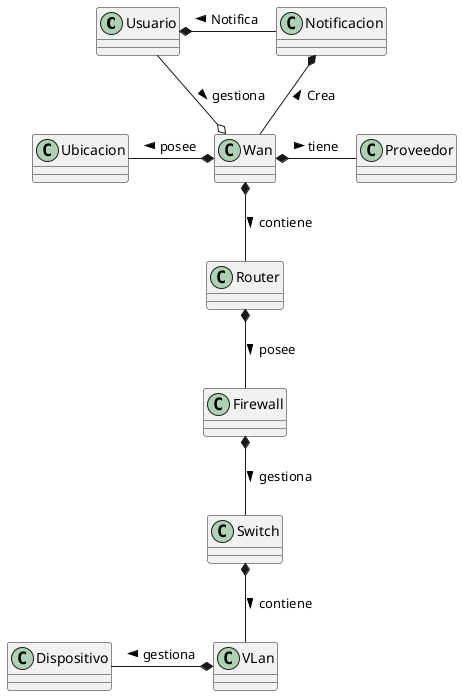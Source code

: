 @startuml ModeloDeDominio
class Usuario
class Wan
class Router
class Ubicacion
class Firewall
class Switch
class Dispositivo
class Notificacion

Usuario --o Wan : gestiona >


Wan *-l- Ubicacion : posee >
Wan *-r- Proveedor : tiene >
Wan *-- Router : contiene >

Notificacion -l-* Usuario : Notifica >
Notificacion *-- Wan : Crea <

Router *-- Firewall : posee >
Firewall *-- Switch : gestiona >

Switch *-- VLan : contiene >
VLan *-l- Dispositivo : gestiona >


@enduml
